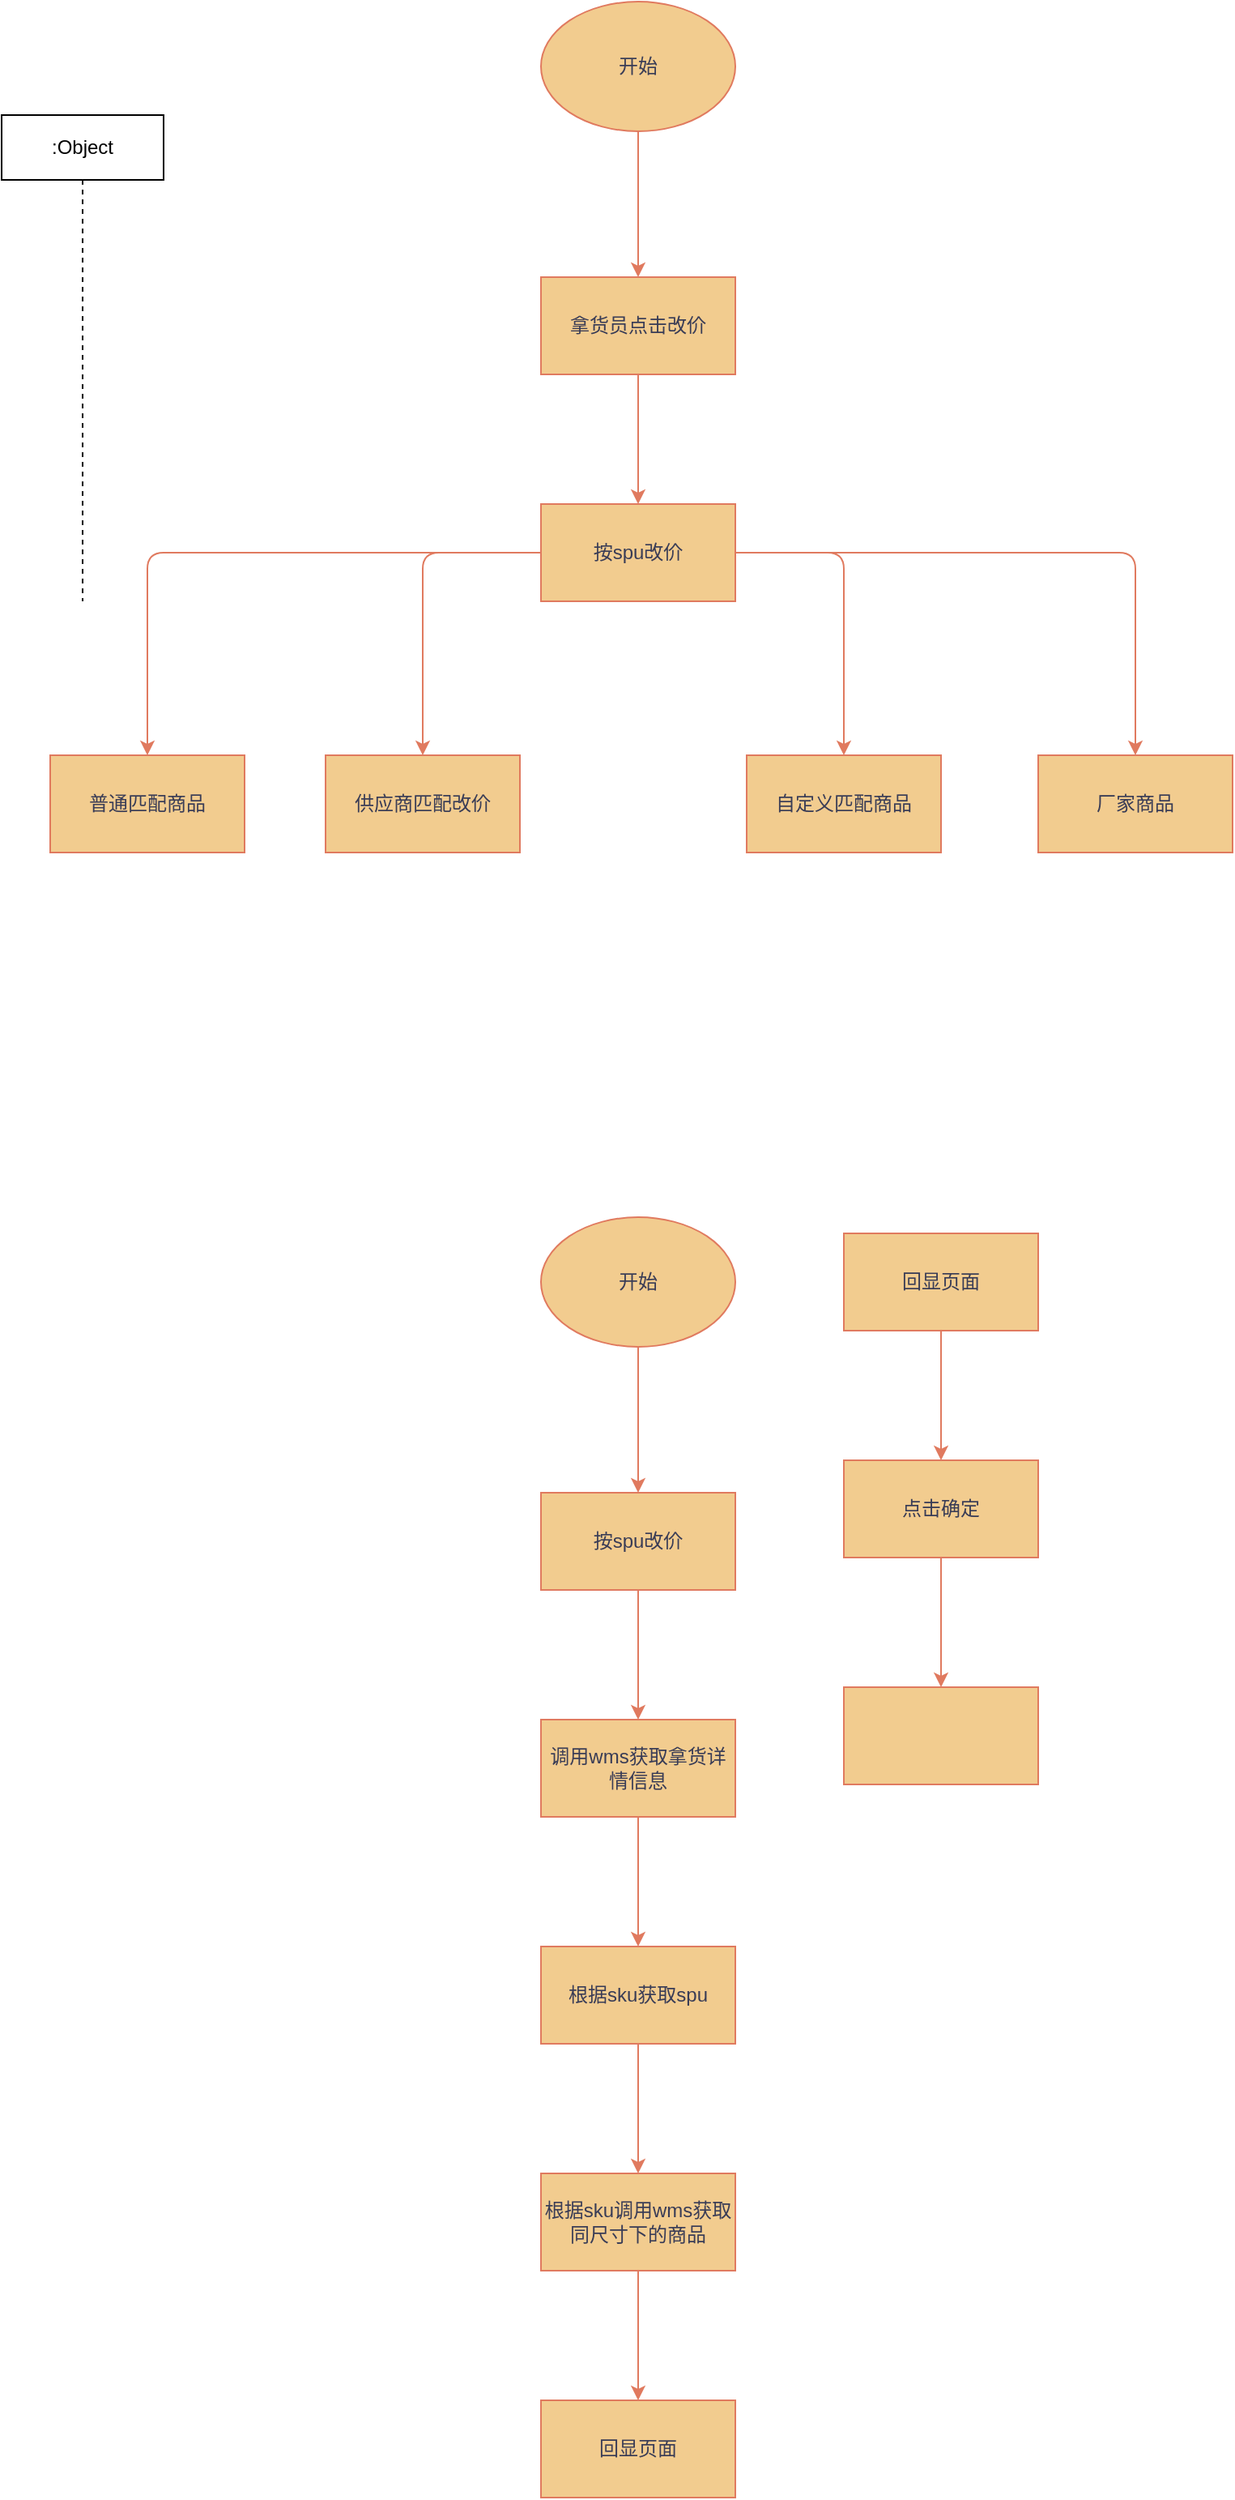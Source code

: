 <mxfile version="22.1.0" type="github">
  <diagram name="Page-1" id="c7558073-3199-34d8-9f00-42111426c3f3">
    <mxGraphModel dx="1050" dy="542" grid="1" gridSize="10" guides="1" tooltips="1" connect="1" arrows="1" fold="1" page="1" pageScale="1" pageWidth="826" pageHeight="1169" background="none" math="0" shadow="0">
      <root>
        <mxCell id="0" />
        <mxCell id="1" parent="0" />
        <mxCell id="TXyrnYLh6dmuXMbeo3Q4-120" value="" style="edgeStyle=orthogonalEdgeStyle;rounded=0;orthogonalLoop=1;jettySize=auto;html=1;labelBackgroundColor=none;strokeColor=#E07A5F;fontColor=default;" parent="1" source="TXyrnYLh6dmuXMbeo3Q4-118" target="TXyrnYLh6dmuXMbeo3Q4-119" edge="1">
          <mxGeometry relative="1" as="geometry" />
        </mxCell>
        <mxCell id="TXyrnYLh6dmuXMbeo3Q4-118" value="开始" style="ellipse;whiteSpace=wrap;html=1;labelBackgroundColor=none;fillColor=#F2CC8F;strokeColor=#E07A5F;fontColor=#393C56;" parent="1" vertex="1">
          <mxGeometry x="353" y="60" width="120" height="80" as="geometry" />
        </mxCell>
        <mxCell id="TXyrnYLh6dmuXMbeo3Q4-122" value="" style="edgeStyle=orthogonalEdgeStyle;rounded=0;orthogonalLoop=1;jettySize=auto;html=1;labelBackgroundColor=none;strokeColor=#E07A5F;fontColor=default;" parent="1" source="TXyrnYLh6dmuXMbeo3Q4-119" target="TXyrnYLh6dmuXMbeo3Q4-121" edge="1">
          <mxGeometry relative="1" as="geometry" />
        </mxCell>
        <mxCell id="TXyrnYLh6dmuXMbeo3Q4-119" value="拿货员点击改价" style="whiteSpace=wrap;html=1;labelBackgroundColor=none;fillColor=#F2CC8F;strokeColor=#E07A5F;fontColor=#393C56;" parent="1" vertex="1">
          <mxGeometry x="353" y="230" width="120" height="60" as="geometry" />
        </mxCell>
        <mxCell id="TXyrnYLh6dmuXMbeo3Q4-124" value="" style="edgeStyle=orthogonalEdgeStyle;rounded=1;orthogonalLoop=1;jettySize=auto;html=1;strokeColor=#E07A5F;fontColor=#393C56;fillColor=#F2CC8F;" parent="1" source="TXyrnYLh6dmuXMbeo3Q4-121" target="TXyrnYLh6dmuXMbeo3Q4-123" edge="1">
          <mxGeometry relative="1" as="geometry" />
        </mxCell>
        <mxCell id="TXyrnYLh6dmuXMbeo3Q4-126" value="" style="edgeStyle=orthogonalEdgeStyle;rounded=1;orthogonalLoop=1;jettySize=auto;html=1;strokeColor=#E07A5F;fontColor=#393C56;fillColor=#F2CC8F;" parent="1" source="TXyrnYLh6dmuXMbeo3Q4-121" target="TXyrnYLh6dmuXMbeo3Q4-125" edge="1">
          <mxGeometry relative="1" as="geometry" />
        </mxCell>
        <mxCell id="TXyrnYLh6dmuXMbeo3Q4-128" value="" style="edgeStyle=orthogonalEdgeStyle;rounded=1;orthogonalLoop=1;jettySize=auto;html=1;strokeColor=#E07A5F;fontColor=#393C56;fillColor=#F2CC8F;" parent="1" source="TXyrnYLh6dmuXMbeo3Q4-121" target="TXyrnYLh6dmuXMbeo3Q4-127" edge="1">
          <mxGeometry relative="1" as="geometry" />
        </mxCell>
        <mxCell id="TXyrnYLh6dmuXMbeo3Q4-130" value="" style="edgeStyle=orthogonalEdgeStyle;rounded=1;orthogonalLoop=1;jettySize=auto;html=1;strokeColor=#E07A5F;fontColor=#393C56;fillColor=#F2CC8F;" parent="1" source="TXyrnYLh6dmuXMbeo3Q4-121" target="TXyrnYLh6dmuXMbeo3Q4-129" edge="1">
          <mxGeometry relative="1" as="geometry" />
        </mxCell>
        <mxCell id="TXyrnYLh6dmuXMbeo3Q4-121" value="按spu改价" style="whiteSpace=wrap;html=1;labelBackgroundColor=none;fillColor=#F2CC8F;strokeColor=#E07A5F;fontColor=#393C56;" parent="1" vertex="1">
          <mxGeometry x="353" y="370" width="120" height="60" as="geometry" />
        </mxCell>
        <mxCell id="TXyrnYLh6dmuXMbeo3Q4-123" value="普通匹配商品" style="whiteSpace=wrap;html=1;fillColor=#F2CC8F;strokeColor=#E07A5F;fontColor=#393C56;labelBackgroundColor=none;" parent="1" vertex="1">
          <mxGeometry x="50" y="525" width="120" height="60" as="geometry" />
        </mxCell>
        <mxCell id="TXyrnYLh6dmuXMbeo3Q4-125" value="供应商匹配改价" style="whiteSpace=wrap;html=1;fillColor=#F2CC8F;strokeColor=#E07A5F;fontColor=#393C56;labelBackgroundColor=none;" parent="1" vertex="1">
          <mxGeometry x="220" y="525" width="120" height="60" as="geometry" />
        </mxCell>
        <mxCell id="TXyrnYLh6dmuXMbeo3Q4-127" value="自定义匹配商品" style="whiteSpace=wrap;html=1;fillColor=#F2CC8F;strokeColor=#E07A5F;fontColor=#393C56;labelBackgroundColor=none;" parent="1" vertex="1">
          <mxGeometry x="480" y="525" width="120" height="60" as="geometry" />
        </mxCell>
        <mxCell id="TXyrnYLh6dmuXMbeo3Q4-129" value="厂家商品" style="whiteSpace=wrap;html=1;fillColor=#F2CC8F;strokeColor=#E07A5F;fontColor=#393C56;labelBackgroundColor=none;" parent="1" vertex="1">
          <mxGeometry x="660" y="525" width="120" height="60" as="geometry" />
        </mxCell>
        <mxCell id="TXyrnYLh6dmuXMbeo3Q4-133" value="" style="edgeStyle=orthogonalEdgeStyle;rounded=0;orthogonalLoop=1;jettySize=auto;html=1;strokeColor=#E07A5F;fontColor=#393C56;fillColor=#F2CC8F;" parent="1" source="TXyrnYLh6dmuXMbeo3Q4-131" target="TXyrnYLh6dmuXMbeo3Q4-132" edge="1">
          <mxGeometry relative="1" as="geometry" />
        </mxCell>
        <mxCell id="TXyrnYLh6dmuXMbeo3Q4-131" value="开始" style="ellipse;whiteSpace=wrap;html=1;strokeColor=#E07A5F;fontColor=#393C56;fillColor=#F2CC8F;" parent="1" vertex="1">
          <mxGeometry x="353" y="810" width="120" height="80" as="geometry" />
        </mxCell>
        <mxCell id="TXyrnYLh6dmuXMbeo3Q4-135" value="" style="edgeStyle=orthogonalEdgeStyle;rounded=0;orthogonalLoop=1;jettySize=auto;html=1;strokeColor=#E07A5F;fontColor=#393C56;fillColor=#F2CC8F;" parent="1" source="TXyrnYLh6dmuXMbeo3Q4-132" target="TXyrnYLh6dmuXMbeo3Q4-134" edge="1">
          <mxGeometry relative="1" as="geometry" />
        </mxCell>
        <mxCell id="TXyrnYLh6dmuXMbeo3Q4-132" value="按spu改价" style="whiteSpace=wrap;html=1;fillColor=#F2CC8F;strokeColor=#E07A5F;fontColor=#393C56;" parent="1" vertex="1">
          <mxGeometry x="353" y="980" width="120" height="60" as="geometry" />
        </mxCell>
        <mxCell id="TXyrnYLh6dmuXMbeo3Q4-138" value="" style="edgeStyle=orthogonalEdgeStyle;rounded=0;orthogonalLoop=1;jettySize=auto;html=1;strokeColor=#E07A5F;fontColor=#393C56;fillColor=#F2CC8F;" parent="1" source="TXyrnYLh6dmuXMbeo3Q4-134" target="TXyrnYLh6dmuXMbeo3Q4-137" edge="1">
          <mxGeometry relative="1" as="geometry" />
        </mxCell>
        <mxCell id="TXyrnYLh6dmuXMbeo3Q4-134" value="调用wms获取拿货详情信息" style="whiteSpace=wrap;html=1;fillColor=#F2CC8F;strokeColor=#E07A5F;fontColor=#393C56;" parent="1" vertex="1">
          <mxGeometry x="353" y="1120" width="120" height="60" as="geometry" />
        </mxCell>
        <mxCell id="TXyrnYLh6dmuXMbeo3Q4-140" value="" style="edgeStyle=orthogonalEdgeStyle;rounded=0;orthogonalLoop=1;jettySize=auto;html=1;strokeColor=#E07A5F;fontColor=#393C56;fillColor=#F2CC8F;" parent="1" source="TXyrnYLh6dmuXMbeo3Q4-137" target="TXyrnYLh6dmuXMbeo3Q4-139" edge="1">
          <mxGeometry relative="1" as="geometry" />
        </mxCell>
        <mxCell id="TXyrnYLh6dmuXMbeo3Q4-137" value="根据sku获取spu" style="whiteSpace=wrap;html=1;fillColor=#F2CC8F;strokeColor=#E07A5F;fontColor=#393C56;" parent="1" vertex="1">
          <mxGeometry x="353" y="1260" width="120" height="60" as="geometry" />
        </mxCell>
        <mxCell id="TXyrnYLh6dmuXMbeo3Q4-142" value="" style="edgeStyle=orthogonalEdgeStyle;rounded=0;orthogonalLoop=1;jettySize=auto;html=1;strokeColor=#E07A5F;fontColor=#393C56;fillColor=#F2CC8F;" parent="1" source="TXyrnYLh6dmuXMbeo3Q4-139" target="TXyrnYLh6dmuXMbeo3Q4-141" edge="1">
          <mxGeometry relative="1" as="geometry" />
        </mxCell>
        <mxCell id="TXyrnYLh6dmuXMbeo3Q4-139" value="根据sku调用wms获取同尺寸下的商品" style="whiteSpace=wrap;html=1;fillColor=#F2CC8F;strokeColor=#E07A5F;fontColor=#393C56;" parent="1" vertex="1">
          <mxGeometry x="353" y="1400" width="120" height="60" as="geometry" />
        </mxCell>
        <mxCell id="TXyrnYLh6dmuXMbeo3Q4-141" value="回显页面" style="whiteSpace=wrap;html=1;fillColor=#F2CC8F;strokeColor=#E07A5F;fontColor=#393C56;" parent="1" vertex="1">
          <mxGeometry x="353" y="1540" width="120" height="60" as="geometry" />
        </mxCell>
        <mxCell id="TXyrnYLh6dmuXMbeo3Q4-145" value="" style="edgeStyle=orthogonalEdgeStyle;rounded=0;orthogonalLoop=1;jettySize=auto;html=1;strokeColor=#E07A5F;fontColor=#393C56;fillColor=#F2CC8F;" parent="1" source="TXyrnYLh6dmuXMbeo3Q4-143" target="TXyrnYLh6dmuXMbeo3Q4-144" edge="1">
          <mxGeometry relative="1" as="geometry" />
        </mxCell>
        <mxCell id="TXyrnYLh6dmuXMbeo3Q4-143" value="回显页面" style="whiteSpace=wrap;html=1;fillColor=#F2CC8F;strokeColor=#E07A5F;fontColor=#393C56;" parent="1" vertex="1">
          <mxGeometry x="540" y="820" width="120" height="60" as="geometry" />
        </mxCell>
        <mxCell id="TXyrnYLh6dmuXMbeo3Q4-147" value="" style="edgeStyle=orthogonalEdgeStyle;rounded=0;orthogonalLoop=1;jettySize=auto;html=1;strokeColor=#E07A5F;fontColor=#393C56;fillColor=#F2CC8F;" parent="1" source="TXyrnYLh6dmuXMbeo3Q4-144" target="TXyrnYLh6dmuXMbeo3Q4-146" edge="1">
          <mxGeometry relative="1" as="geometry" />
        </mxCell>
        <mxCell id="TXyrnYLh6dmuXMbeo3Q4-144" value="点击确定" style="whiteSpace=wrap;html=1;fillColor=#F2CC8F;strokeColor=#E07A5F;fontColor=#393C56;" parent="1" vertex="1">
          <mxGeometry x="540" y="960" width="120" height="60" as="geometry" />
        </mxCell>
        <mxCell id="TXyrnYLh6dmuXMbeo3Q4-146" value="" style="whiteSpace=wrap;html=1;fillColor=#F2CC8F;strokeColor=#E07A5F;fontColor=#393C56;" parent="1" vertex="1">
          <mxGeometry x="540" y="1100" width="120" height="60" as="geometry" />
        </mxCell>
        <mxCell id="pRUK6r68PObCwtzjyZbf-1" value=":Object" style="shape=umlLifeline;perimeter=lifelinePerimeter;whiteSpace=wrap;html=1;container=1;dropTarget=0;collapsible=0;recursiveResize=0;outlineConnect=0;portConstraint=eastwest;newEdgeStyle={&quot;curved&quot;:0,&quot;rounded&quot;:0};" vertex="1" parent="1">
          <mxGeometry x="20" y="130" width="100" height="300" as="geometry" />
        </mxCell>
      </root>
    </mxGraphModel>
  </diagram>
</mxfile>
